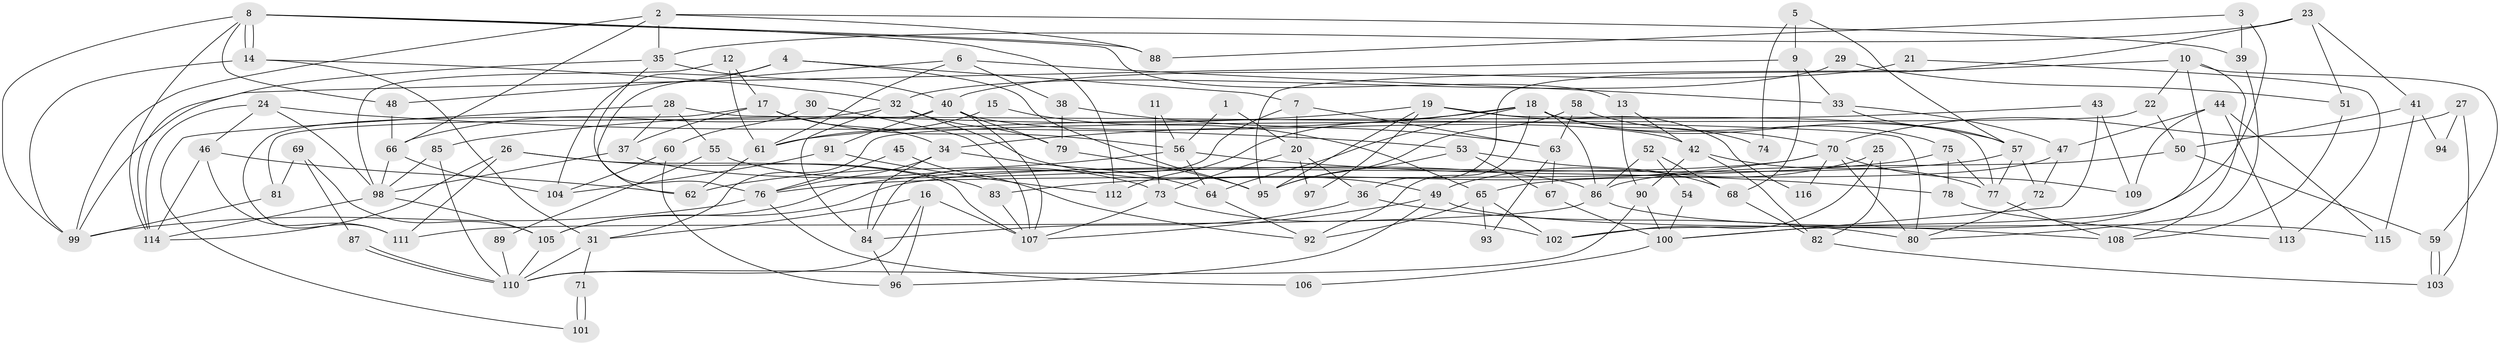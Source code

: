 // coarse degree distribution, {4: 0.2222222222222222, 3: 0.2839506172839506, 2: 0.09876543209876543, 5: 0.2222222222222222, 6: 0.04938271604938271, 7: 0.06172839506172839, 10: 0.012345679012345678, 8: 0.037037037037037035, 16: 0.012345679012345678}
// Generated by graph-tools (version 1.1) at 2025/54/03/04/25 21:54:41]
// undirected, 116 vertices, 232 edges
graph export_dot {
graph [start="1"]
  node [color=gray90,style=filled];
  1;
  2;
  3;
  4;
  5;
  6;
  7;
  8;
  9;
  10;
  11;
  12;
  13;
  14;
  15;
  16;
  17;
  18;
  19;
  20;
  21;
  22;
  23;
  24;
  25;
  26;
  27;
  28;
  29;
  30;
  31;
  32;
  33;
  34;
  35;
  36;
  37;
  38;
  39;
  40;
  41;
  42;
  43;
  44;
  45;
  46;
  47;
  48;
  49;
  50;
  51;
  52;
  53;
  54;
  55;
  56;
  57;
  58;
  59;
  60;
  61;
  62;
  63;
  64;
  65;
  66;
  67;
  68;
  69;
  70;
  71;
  72;
  73;
  74;
  75;
  76;
  77;
  78;
  79;
  80;
  81;
  82;
  83;
  84;
  85;
  86;
  87;
  88;
  89;
  90;
  91;
  92;
  93;
  94;
  95;
  96;
  97;
  98;
  99;
  100;
  101;
  102;
  103;
  104;
  105;
  106;
  107;
  108;
  109;
  110;
  111;
  112;
  113;
  114;
  115;
  116;
  1 -- 20;
  1 -- 56;
  2 -- 66;
  2 -- 35;
  2 -- 39;
  2 -- 88;
  2 -- 99;
  3 -- 39;
  3 -- 88;
  3 -- 102;
  4 -- 62;
  4 -- 7;
  4 -- 95;
  4 -- 104;
  5 -- 57;
  5 -- 9;
  5 -- 74;
  6 -- 61;
  6 -- 48;
  6 -- 33;
  6 -- 38;
  7 -- 84;
  7 -- 63;
  7 -- 20;
  8 -- 13;
  8 -- 14;
  8 -- 14;
  8 -- 48;
  8 -- 88;
  8 -- 99;
  8 -- 112;
  8 -- 114;
  9 -- 99;
  9 -- 33;
  9 -- 68;
  10 -- 95;
  10 -- 22;
  10 -- 59;
  10 -- 100;
  10 -- 108;
  11 -- 56;
  11 -- 73;
  12 -- 61;
  12 -- 17;
  12 -- 98;
  13 -- 42;
  13 -- 90;
  14 -- 99;
  14 -- 31;
  14 -- 32;
  15 -- 61;
  15 -- 65;
  16 -- 110;
  16 -- 31;
  16 -- 96;
  16 -- 107;
  17 -- 37;
  17 -- 34;
  17 -- 56;
  17 -- 111;
  18 -- 112;
  18 -- 70;
  18 -- 34;
  18 -- 57;
  18 -- 64;
  18 -- 74;
  18 -- 86;
  18 -- 92;
  19 -- 77;
  19 -- 95;
  19 -- 85;
  19 -- 97;
  19 -- 116;
  20 -- 73;
  20 -- 36;
  20 -- 97;
  21 -- 40;
  21 -- 113;
  22 -- 50;
  22 -- 31;
  23 -- 36;
  23 -- 35;
  23 -- 41;
  23 -- 51;
  24 -- 98;
  24 -- 114;
  24 -- 46;
  24 -- 53;
  25 -- 102;
  25 -- 49;
  25 -- 82;
  26 -- 114;
  26 -- 111;
  26 -- 83;
  26 -- 107;
  27 -- 103;
  27 -- 70;
  27 -- 94;
  28 -- 37;
  28 -- 80;
  28 -- 55;
  28 -- 101;
  29 -- 51;
  29 -- 32;
  30 -- 107;
  30 -- 60;
  31 -- 110;
  31 -- 71;
  32 -- 79;
  32 -- 49;
  32 -- 66;
  32 -- 84;
  33 -- 57;
  33 -- 47;
  34 -- 84;
  34 -- 64;
  34 -- 76;
  35 -- 40;
  35 -- 76;
  35 -- 114;
  36 -- 84;
  36 -- 80;
  37 -- 86;
  37 -- 98;
  38 -- 79;
  38 -- 63;
  39 -- 80;
  40 -- 42;
  40 -- 107;
  40 -- 79;
  40 -- 81;
  40 -- 91;
  41 -- 50;
  41 -- 94;
  41 -- 115;
  42 -- 82;
  42 -- 77;
  42 -- 90;
  43 -- 100;
  43 -- 109;
  43 -- 61;
  44 -- 47;
  44 -- 115;
  44 -- 109;
  44 -- 113;
  45 -- 76;
  45 -- 92;
  46 -- 114;
  46 -- 62;
  46 -- 111;
  47 -- 72;
  47 -- 65;
  48 -- 66;
  49 -- 107;
  49 -- 96;
  49 -- 108;
  50 -- 86;
  50 -- 59;
  51 -- 108;
  52 -- 68;
  52 -- 86;
  52 -- 54;
  53 -- 67;
  53 -- 68;
  53 -- 95;
  54 -- 100;
  55 -- 73;
  55 -- 89;
  56 -- 64;
  56 -- 62;
  56 -- 78;
  57 -- 105;
  57 -- 72;
  57 -- 77;
  58 -- 75;
  58 -- 95;
  58 -- 63;
  59 -- 103;
  59 -- 103;
  60 -- 104;
  60 -- 96;
  61 -- 62;
  63 -- 67;
  63 -- 93;
  64 -- 92;
  65 -- 92;
  65 -- 93;
  65 -- 102;
  66 -- 98;
  66 -- 104;
  67 -- 100;
  68 -- 82;
  69 -- 81;
  69 -- 105;
  69 -- 87;
  70 -- 105;
  70 -- 83;
  70 -- 80;
  70 -- 109;
  70 -- 116;
  71 -- 101;
  71 -- 101;
  72 -- 80;
  73 -- 102;
  73 -- 107;
  75 -- 76;
  75 -- 77;
  75 -- 78;
  76 -- 99;
  76 -- 106;
  77 -- 108;
  78 -- 113;
  79 -- 95;
  81 -- 99;
  82 -- 103;
  83 -- 107;
  84 -- 96;
  85 -- 98;
  85 -- 110;
  86 -- 111;
  86 -- 115;
  87 -- 110;
  87 -- 110;
  89 -- 110;
  90 -- 110;
  90 -- 100;
  91 -- 104;
  91 -- 112;
  98 -- 114;
  98 -- 105;
  100 -- 106;
  105 -- 110;
}
